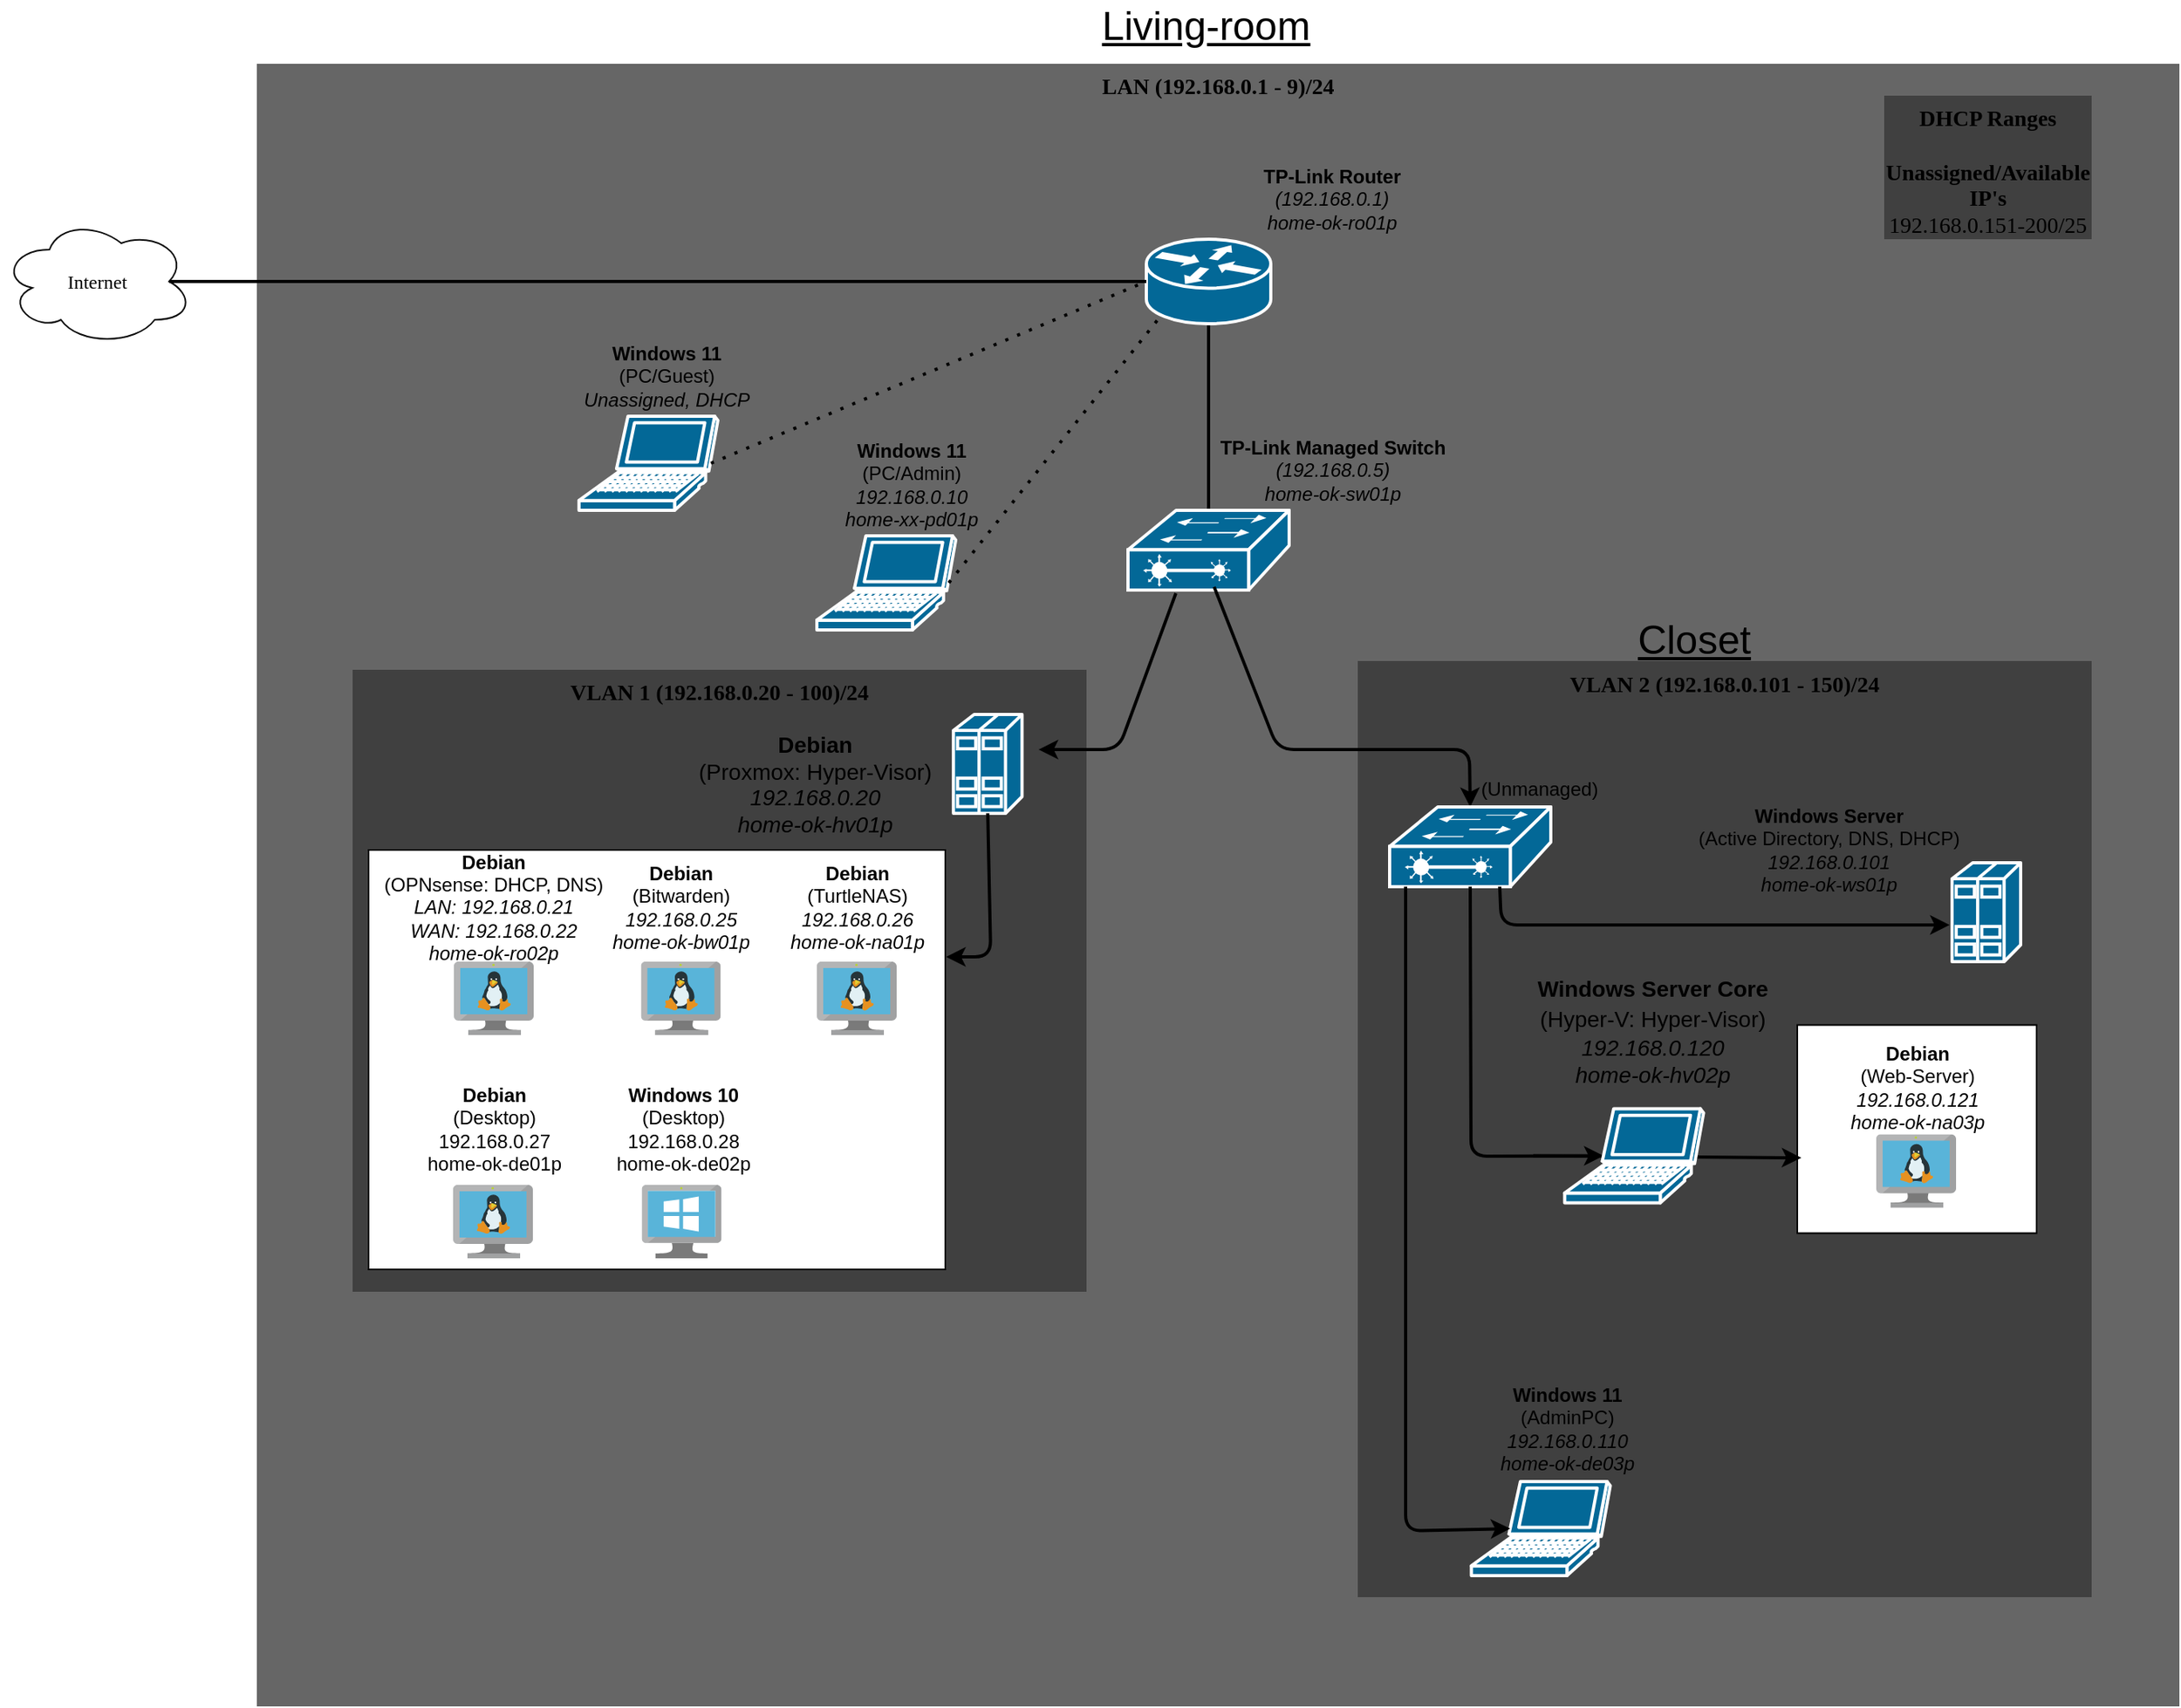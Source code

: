 <mxfile version="24.7.5">
  <diagram name="Page-1" id="c37626ed-c26b-45fb-9056-f9ebc6bb27b6">
    <mxGraphModel dx="474" dy="361" grid="1" gridSize="10" guides="1" tooltips="1" connect="1" arrows="1" fold="1" page="1" pageScale="1" pageWidth="1100" pageHeight="850" background="none" math="0" shadow="0">
      <root>
        <mxCell id="0" />
        <mxCell id="1" parent="0" />
        <mxCell id="1c7a67bf8fd3230f-83" value="LAN (192.168.0.1 - 9)/24" style="whiteSpace=wrap;html=1;rounded=0;shadow=0;comic=0;strokeWidth=1;fontFamily=Verdana;fontSize=14;fillColor=#666666;strokeColor=none;verticalAlign=top;fontStyle=1" parent="1" vertex="1">
          <mxGeometry x="510" y="460" width="1205" height="1030" as="geometry" />
        </mxCell>
        <mxCell id="1c7a67bf8fd3230f-81" value="VLAN 2 (192.168.0.101 - 150)/24" style="whiteSpace=wrap;html=1;rounded=0;shadow=0;comic=0;strokeWidth=1;fontFamily=Verdana;fontSize=14;fillColor=#404040;strokeColor=none;fontStyle=1;verticalAlign=top;" parent="1" vertex="1">
          <mxGeometry x="1200" y="834.5" width="460" height="587" as="geometry" />
        </mxCell>
        <mxCell id="1c7a67bf8fd3230f-80" value="VLAN 1 (192.168.0.20 - 100)/24" style="whiteSpace=wrap;html=1;rounded=0;shadow=0;comic=0;strokeWidth=1;fontFamily=Verdana;fontSize=14;fillColor=#404040;strokeColor=none;fontStyle=1;verticalAlign=top;" parent="1" vertex="1">
          <mxGeometry x="570" y="840" width="460" height="390" as="geometry" />
        </mxCell>
        <mxCell id="1c7a67bf8fd3230f-15" value="&lt;font color=&quot;#000000&quot;&gt;Internet&lt;/font&gt;" style="ellipse;shape=cloud;whiteSpace=wrap;html=1;rounded=0;shadow=0;comic=0;strokeWidth=1;fontFamily=Verdana;fontSize=12;fillColor=#FFFFFF;strokeColor=#0D0D0D;labelBackgroundColor=none;" parent="1" vertex="1">
          <mxGeometry x="350" y="556.5" width="120" height="80" as="geometry" />
        </mxCell>
        <mxCell id="1c7a67bf8fd3230f-55" style="edgeStyle=none;html=1;labelBackgroundColor=none;startFill=0;endArrow=none;endFill=0;strokeWidth=2;fontFamily=Verdana;fontSize=12;entryX=0.5;entryY=0;entryDx=0;entryDy=0;entryPerimeter=0;" parent="1" source="1c7a67bf8fd3230f-46" target="LNqC5kJU6h0bBcwvTaA4-3" edge="1">
          <mxGeometry relative="1" as="geometry">
            <mxPoint x="1082.96" y="650" as="targetPoint" />
          </mxGeometry>
        </mxCell>
        <mxCell id="1c7a67bf8fd3230f-46" value="" style="shape=mxgraph.cisco.routers.router;html=1;dashed=0;fillColor=#036897;strokeColor=#ffffff;strokeWidth=2;verticalLabelPosition=bottom;verticalAlign=top;rounded=0;shadow=0;comic=0;fontFamily=Verdana;fontSize=12;" parent="1" vertex="1">
          <mxGeometry x="1067.5" y="570" width="78" height="53" as="geometry" />
        </mxCell>
        <mxCell id="1c7a67bf8fd3230f-52" style="edgeStyle=none;html=1;labelBackgroundColor=none;startFill=0;endArrow=none;endFill=0;strokeWidth=2;fontFamily=Verdana;fontSize=12;exitX=0;exitY=0.5;exitDx=0;exitDy=0;exitPerimeter=0;entryX=0.875;entryY=0.5;entryDx=0;entryDy=0;entryPerimeter=0;" parent="1" source="1c7a67bf8fd3230f-46" target="1c7a67bf8fd3230f-15" edge="1">
          <mxGeometry relative="1" as="geometry">
            <mxPoint x="917.5" y="510" as="sourcePoint" />
          </mxGeometry>
        </mxCell>
        <mxCell id="LNqC5kJU6h0bBcwvTaA4-3" value="" style="shape=mxgraph.cisco.switches.layer_2_remote_switch;sketch=0;html=1;pointerEvents=1;dashed=0;fillColor=#036897;strokeColor=#ffffff;strokeWidth=2;verticalLabelPosition=bottom;verticalAlign=top;align=center;outlineConnect=0;" parent="1" vertex="1">
          <mxGeometry x="1056" y="740" width="101" height="50" as="geometry" />
        </mxCell>
        <mxCell id="LNqC5kJU6h0bBcwvTaA4-20" value="&lt;div&gt;&lt;b style=&quot;&quot;&gt;TP-Link Managed Switch&lt;/b&gt;&lt;/div&gt;&lt;i&gt;(192.168.0.5)&lt;/i&gt;&lt;div&gt;&lt;i&gt;home-ok-sw01p&lt;/i&gt;&lt;br&gt;&lt;/div&gt;" style="text;html=1;align=center;verticalAlign=middle;whiteSpace=wrap;rounded=0;" parent="1" vertex="1">
          <mxGeometry x="1109" y="690" width="150.5" height="50" as="geometry" />
        </mxCell>
        <mxCell id="LNqC5kJU6h0bBcwvTaA4-21" value="&lt;div&gt;&lt;b&gt;TP-Link Router&lt;/b&gt;&lt;/div&gt;&lt;i&gt;(192.168.0.1)&lt;/i&gt;&lt;div&gt;&lt;i&gt;home-ok-ro01p&lt;/i&gt;&lt;br&gt;&lt;/div&gt;" style="text;html=1;align=center;verticalAlign=middle;whiteSpace=wrap;rounded=0;" parent="1" vertex="1">
          <mxGeometry x="1135.25" y="520" width="98" height="50" as="geometry" />
        </mxCell>
        <mxCell id="LNqC5kJU6h0bBcwvTaA4-22" value="" style="shape=mxgraph.cisco.servers.standard_host;sketch=0;html=1;pointerEvents=1;dashed=0;fillColor=#036897;strokeColor=#ffffff;strokeWidth=2;verticalLabelPosition=bottom;verticalAlign=top;align=center;outlineConnect=0;" parent="1" vertex="1">
          <mxGeometry x="946.6" y="868" width="43" height="62" as="geometry" />
        </mxCell>
        <mxCell id="LNqC5kJU6h0bBcwvTaA4-23" value="" style="shape=mxgraph.cisco.servers.standard_host;sketch=0;html=1;pointerEvents=1;dashed=0;fillColor=#036897;strokeColor=#ffffff;strokeWidth=2;verticalLabelPosition=bottom;verticalAlign=top;align=center;outlineConnect=0;" parent="1" vertex="1">
          <mxGeometry x="1572.5" y="961" width="43" height="62" as="geometry" />
        </mxCell>
        <mxCell id="LNqC5kJU6h0bBcwvTaA4-25" value="" style="rounded=0;whiteSpace=wrap;html=1;" parent="1" vertex="1">
          <mxGeometry x="580" y="953" width="361.5" height="263" as="geometry" />
        </mxCell>
        <mxCell id="LNqC5kJU6h0bBcwvTaA4-26" value="" style="image;sketch=0;aspect=fixed;html=1;points=[];align=center;fontSize=12;image=img/lib/mscae/VM_Linux.svg;" parent="1" vertex="1">
          <mxGeometry x="750.75" y="1023" width="50" height="46" as="geometry" />
        </mxCell>
        <mxCell id="LNqC5kJU6h0bBcwvTaA4-30" value="" style="image;sketch=0;aspect=fixed;html=1;points=[];align=center;fontSize=12;image=img/lib/mscae/VirtualMachineWindows.svg;" parent="1" vertex="1">
          <mxGeometry x="751.25" y="1163" width="50" height="46" as="geometry" />
        </mxCell>
        <mxCell id="LNqC5kJU6h0bBcwvTaA4-31" value="&lt;b&gt;Debian&lt;/b&gt;&lt;div&gt;(Bitwarden)&lt;/div&gt;&lt;div&gt;&lt;i&gt;192.168.0.25&lt;/i&gt;&lt;/div&gt;&lt;div&gt;&lt;i&gt;home-ok-bw01p&lt;/i&gt;&lt;/div&gt;" style="text;html=1;align=center;verticalAlign=middle;whiteSpace=wrap;rounded=0;" parent="1" vertex="1">
          <mxGeometry x="729.25" y="966" width="94" height="46" as="geometry" />
        </mxCell>
        <mxCell id="LNqC5kJU6h0bBcwvTaA4-35" value="&lt;b&gt;Windows 10&lt;/b&gt;&lt;div&gt;(Desktop)&lt;/div&gt;&lt;div&gt;192.168.0.28&lt;/div&gt;&lt;div&gt;home-ok-de02p&lt;/div&gt;" style="text;html=1;align=center;verticalAlign=middle;whiteSpace=wrap;rounded=0;" parent="1" vertex="1">
          <mxGeometry x="731.5" y="1105" width="90.5" height="46" as="geometry" />
        </mxCell>
        <mxCell id="LNqC5kJU6h0bBcwvTaA4-38" value="" style="endArrow=classic;html=1;rounded=1;strokeWidth=2;curved=0;exitX=0.5;exitY=1;exitDx=0;exitDy=0;exitPerimeter=0;" parent="1" source="LNqC5kJU6h0bBcwvTaA4-22" edge="1">
          <mxGeometry width="50" height="50" relative="1" as="geometry">
            <mxPoint x="968" y="940" as="sourcePoint" />
            <mxPoint x="942" y="1020" as="targetPoint" />
            <Array as="points">
              <mxPoint x="970" y="1020" />
            </Array>
          </mxGeometry>
        </mxCell>
        <mxCell id="LNqC5kJU6h0bBcwvTaA4-39" value="&lt;h2 style=&quot;margin-bottom: 0px; font-size: 14px; margin-top: 11.62px;&quot;&gt;Debian&lt;/h2&gt;&lt;h2 style=&quot;margin-bottom: 0px; font-size: 14px; margin-top: 0px;&quot;&gt;&lt;font style=&quot;font-weight: normal;&quot;&gt;(Proxmox: Hyper-Visor)&lt;/font&gt;&lt;/h2&gt;&lt;h2 style=&quot;margin-bottom: 0px; font-size: 14px; margin-top: 0px;&quot;&gt;&lt;i style=&quot;font-weight: 400; background-color: initial;&quot;&gt;192.168.0.20&lt;/i&gt;&lt;/h2&gt;&lt;div&gt;&lt;i style=&quot;font-size: 14px;&quot;&gt;home-ok-hv01p&lt;/i&gt;&lt;i style=&quot;font-weight: 400; background-color: initial;&quot;&gt;&lt;br&gt;&lt;/i&gt;&lt;/div&gt;" style="text;html=1;align=center;verticalAlign=middle;whiteSpace=wrap;rounded=0;" parent="1" vertex="1">
          <mxGeometry x="760" y="886" width="200" height="40" as="geometry" />
        </mxCell>
        <mxCell id="LNqC5kJU6h0bBcwvTaA4-41" value="" style="image;sketch=0;aspect=fixed;html=1;points=[];align=center;fontSize=12;image=img/lib/mscae/VM_Linux.svg;" parent="1" vertex="1">
          <mxGeometry x="633.5" y="1023" width="50" height="46" as="geometry" />
        </mxCell>
        <mxCell id="LNqC5kJU6h0bBcwvTaA4-42" value="&lt;b&gt;Debian&lt;/b&gt;&lt;div&gt;(OPNsense: DHCP, DNS)&lt;/div&gt;&lt;div&gt;&lt;i&gt;LAN: 192.168.0.21&lt;/i&gt;&lt;/div&gt;&lt;div&gt;&lt;i&gt;WAN: 192.168.0.22&lt;/i&gt;&lt;/div&gt;&lt;div&gt;&lt;i&gt;home-ok-ro02p&lt;/i&gt;&lt;/div&gt;" style="text;html=1;align=center;verticalAlign=middle;whiteSpace=wrap;rounded=0;" parent="1" vertex="1">
          <mxGeometry x="583" y="966" width="151" height="46" as="geometry" />
        </mxCell>
        <mxCell id="LNqC5kJU6h0bBcwvTaA4-43" value="&lt;b&gt;Debian&lt;/b&gt;&lt;div&gt;(TurtleNAS)&lt;/div&gt;&lt;div&gt;&lt;i&gt;192.168.0.26&lt;/i&gt;&lt;/div&gt;&lt;div&gt;&lt;i&gt;home-ok-na01p&lt;/i&gt;&lt;/div&gt;" style="text;html=1;align=center;verticalAlign=middle;whiteSpace=wrap;rounded=0;" parent="1" vertex="1">
          <mxGeometry x="840" y="966" width="93" height="46" as="geometry" />
        </mxCell>
        <mxCell id="LNqC5kJU6h0bBcwvTaA4-44" value="" style="image;sketch=0;aspect=fixed;html=1;points=[];align=center;fontSize=12;image=img/lib/mscae/VM_Linux.svg;" parent="1" vertex="1">
          <mxGeometry x="861" y="1023" width="50" height="46" as="geometry" />
        </mxCell>
        <mxCell id="LNqC5kJU6h0bBcwvTaA4-45" value="&lt;b&gt;Debian&lt;/b&gt;&lt;div&gt;(Desktop)&lt;/div&gt;&lt;div&gt;192.168.0.27&lt;/div&gt;&lt;div&gt;home-ok-de01p&lt;/div&gt;" style="text;html=1;align=center;verticalAlign=middle;whiteSpace=wrap;rounded=0;" parent="1" vertex="1">
          <mxGeometry x="611.5" y="1105" width="94" height="46" as="geometry" />
        </mxCell>
        <mxCell id="LNqC5kJU6h0bBcwvTaA4-46" value="" style="image;sketch=0;aspect=fixed;html=1;points=[];align=center;fontSize=12;image=img/lib/mscae/VM_Linux.svg;" parent="1" vertex="1">
          <mxGeometry x="633" y="1163" width="50" height="46" as="geometry" />
        </mxCell>
        <mxCell id="LNqC5kJU6h0bBcwvTaA4-48" value="" style="endArrow=classic;html=1;rounded=1;strokeWidth=2;curved=0;" parent="1" edge="1">
          <mxGeometry width="50" height="50" relative="1" as="geometry">
            <mxPoint x="1086" y="792" as="sourcePoint" />
            <mxPoint x="1000" y="890" as="targetPoint" />
            <Array as="points">
              <mxPoint x="1050" y="890" />
            </Array>
          </mxGeometry>
        </mxCell>
        <mxCell id="LNqC5kJU6h0bBcwvTaA4-49" value="" style="shape=mxgraph.cisco.computers_and_peripherals.laptop;sketch=0;html=1;pointerEvents=1;dashed=0;fillColor=#036897;strokeColor=#ffffff;strokeWidth=2;verticalLabelPosition=bottom;verticalAlign=top;align=center;outlineConnect=0;" parent="1" vertex="1">
          <mxGeometry x="711.9" y="681" width="87.05" height="59" as="geometry" />
        </mxCell>
        <mxCell id="LNqC5kJU6h0bBcwvTaA4-51" value="" style="endArrow=classic;html=1;rounded=1;strokeWidth=2;curved=0;entryX=0.5;entryY=0;entryDx=0;entryDy=0;entryPerimeter=0;" parent="1" target="LNqC5kJU6h0bBcwvTaA4-63" edge="1">
          <mxGeometry width="50" height="50" relative="1" as="geometry">
            <mxPoint x="1110" y="788" as="sourcePoint" />
            <mxPoint x="1040" y="890" as="targetPoint" />
            <Array as="points">
              <mxPoint x="1150" y="890" />
              <mxPoint x="1270" y="890" />
            </Array>
          </mxGeometry>
        </mxCell>
        <mxCell id="LNqC5kJU6h0bBcwvTaA4-52" value="&lt;b&gt;Windows 11&lt;br&gt;&lt;/b&gt;(PC/Guest)&lt;div&gt;&lt;i&gt;Unassigned, DHCP&lt;/i&gt;&lt;/div&gt;" style="text;html=1;align=center;verticalAlign=middle;whiteSpace=wrap;rounded=0;" parent="1" vertex="1">
          <mxGeometry x="705.5" y="641" width="121.9" height="30" as="geometry" />
        </mxCell>
        <mxCell id="LNqC5kJU6h0bBcwvTaA4-53" value="&lt;b&gt;Windows Server&lt;/b&gt;&lt;div&gt;(Active Directory, DNS, DHCP&lt;span style=&quot;background-color: initial;&quot;&gt;)&lt;/span&gt;&lt;/div&gt;&lt;div&gt;&lt;i&gt;192.168.0.101&lt;/i&gt;&lt;/div&gt;&lt;div&gt;&lt;i&gt;home-ok-ws01p&lt;/i&gt;&lt;/div&gt;" style="text;html=1;align=center;verticalAlign=middle;whiteSpace=wrap;rounded=0;" parent="1" vertex="1">
          <mxGeometry x="1410" y="930" width="171" height="46" as="geometry" />
        </mxCell>
        <mxCell id="LNqC5kJU6h0bBcwvTaA4-57" value="&lt;h2 style=&quot;margin-bottom: 1.94px; font-size: 14px;&quot;&gt;&lt;font style=&quot;font-size: 14px;&quot;&gt;Windows Server Core&lt;/font&gt;&lt;/h2&gt;&lt;h2 style=&quot;margin-bottom: 1.94px; font-size: 14px; margin-top: 0px;&quot;&gt;&lt;font style=&quot;font-weight: normal; font-size: 14px;&quot;&gt;(Hyper-V: Hyper-Visor)&lt;/font&gt;&lt;/h2&gt;&lt;div style=&quot;font-size: 14px;&quot;&gt;&lt;font style=&quot;font-size: 14px;&quot;&gt;&lt;i&gt;192.168.0.120&lt;/i&gt;&lt;/font&gt;&lt;/div&gt;&lt;div style=&quot;font-size: 14px;&quot;&gt;&lt;font style=&quot;font-size: 14px;&quot;&gt;&lt;i&gt;home-ok-hv02p&lt;/i&gt;&lt;/font&gt;&lt;/div&gt;" style="text;html=1;align=center;verticalAlign=middle;whiteSpace=wrap;rounded=0;" parent="1" vertex="1">
          <mxGeometry x="1284.97" y="1036.25" width="200" height="49" as="geometry" />
        </mxCell>
        <mxCell id="LNqC5kJU6h0bBcwvTaA4-58" value="" style="rounded=0;whiteSpace=wrap;html=1;" parent="1" vertex="1">
          <mxGeometry x="1475.5" y="1062.75" width="150" height="130.5" as="geometry" />
        </mxCell>
        <mxCell id="LNqC5kJU6h0bBcwvTaA4-59" value="&lt;b&gt;Debian&lt;/b&gt;&lt;div&gt;(Web-Server)&lt;/div&gt;&lt;div&gt;&lt;i&gt;192.168.0.121&lt;/i&gt;&lt;/div&gt;&lt;div&gt;&lt;i&gt;home-ok-na03p&lt;/i&gt;&lt;/div&gt;" style="text;html=1;align=center;verticalAlign=middle;whiteSpace=wrap;rounded=0;" parent="1" vertex="1">
          <mxGeometry x="1505.5" y="1078.75" width="90" height="46" as="geometry" />
        </mxCell>
        <mxCell id="LNqC5kJU6h0bBcwvTaA4-60" value="" style="image;sketch=0;aspect=fixed;html=1;points=[];align=center;fontSize=12;image=img/lib/mscae/VM_Linux.svg;" parent="1" vertex="1">
          <mxGeometry x="1525" y="1131.25" width="50" height="46" as="geometry" />
        </mxCell>
        <mxCell id="LNqC5kJU6h0bBcwvTaA4-61" value="" style="endArrow=classic;html=1;rounded=0;strokeWidth=2;entryX=0.017;entryY=0.638;entryDx=0;entryDy=0;entryPerimeter=0;" parent="1" target="LNqC5kJU6h0bBcwvTaA4-58" edge="1">
          <mxGeometry width="50" height="50" relative="1" as="geometry">
            <mxPoint x="1310" y="1144.75" as="sourcePoint" />
            <mxPoint x="1458" y="1143.75" as="targetPoint" />
          </mxGeometry>
        </mxCell>
        <mxCell id="LNqC5kJU6h0bBcwvTaA4-63" value="" style="shape=mxgraph.cisco.switches.layer_2_remote_switch;sketch=0;html=1;pointerEvents=1;dashed=0;fillColor=#036897;strokeColor=#ffffff;strokeWidth=2;verticalLabelPosition=bottom;verticalAlign=top;align=center;outlineConnect=0;" parent="1" vertex="1">
          <mxGeometry x="1220" y="926" width="101" height="50" as="geometry" />
        </mxCell>
        <mxCell id="LNqC5kJU6h0bBcwvTaA4-65" value="" style="endArrow=classic;html=1;rounded=1;exitX=0.5;exitY=1;exitDx=0;exitDy=0;exitPerimeter=0;strokeWidth=2;curved=0;entryX=0.28;entryY=0.5;entryDx=0;entryDy=0;entryPerimeter=0;" parent="1" source="LNqC5kJU6h0bBcwvTaA4-63" target="LNqC5kJU6h0bBcwvTaA4-121" edge="1">
          <mxGeometry width="50" height="50" relative="1" as="geometry">
            <mxPoint x="1400" y="990" as="sourcePoint" />
            <mxPoint x="1594" y="1108" as="targetPoint" />
            <Array as="points">
              <mxPoint x="1271" y="1145" />
            </Array>
          </mxGeometry>
        </mxCell>
        <mxCell id="LNqC5kJU6h0bBcwvTaA4-67" value="" style="endArrow=classic;html=1;rounded=1;exitX=0.5;exitY=1;exitDx=0;exitDy=0;exitPerimeter=0;strokeWidth=2;curved=0;" parent="1" edge="1">
          <mxGeometry width="50" height="50" relative="1" as="geometry">
            <mxPoint x="1289" y="976" as="sourcePoint" />
            <mxPoint x="1571" y="1000" as="targetPoint" />
            <Array as="points">
              <mxPoint x="1290" y="1000" />
            </Array>
          </mxGeometry>
        </mxCell>
        <mxCell id="LNqC5kJU6h0bBcwvTaA4-70" value="" style="shape=mxgraph.cisco.computers_and_peripherals.laptop;sketch=0;html=1;pointerEvents=1;dashed=0;fillColor=#036897;strokeColor=#ffffff;strokeWidth=2;verticalLabelPosition=bottom;verticalAlign=top;align=center;outlineConnect=0;" parent="1" vertex="1">
          <mxGeometry x="1271.24" y="1349" width="87.05" height="59" as="geometry" />
        </mxCell>
        <mxCell id="LNqC5kJU6h0bBcwvTaA4-72" value="" style="endArrow=classic;html=1;rounded=1;strokeWidth=2;curved=0;entryX=0.28;entryY=0.5;entryDx=0;entryDy=0;entryPerimeter=0;" parent="1" target="LNqC5kJU6h0bBcwvTaA4-70" edge="1">
          <mxGeometry width="50" height="50" relative="1" as="geometry">
            <mxPoint x="1230" y="976" as="sourcePoint" />
            <mxPoint x="1330" y="1380" as="targetPoint" />
            <Array as="points">
              <mxPoint x="1230" y="1380" />
            </Array>
          </mxGeometry>
        </mxCell>
        <mxCell id="LNqC5kJU6h0bBcwvTaA4-76" value="(Unmanaged)" style="text;html=1;align=center;verticalAlign=middle;whiteSpace=wrap;rounded=0;" parent="1" vertex="1">
          <mxGeometry x="1278" y="900" width="72" height="30" as="geometry" />
        </mxCell>
        <mxCell id="LNqC5kJU6h0bBcwvTaA4-120" value="&lt;b&gt;Windows 11&lt;/b&gt;&lt;div&gt;&lt;span style=&quot;background-color: initial;&quot;&gt;(AdminPC)&lt;/span&gt;&lt;/div&gt;&lt;div&gt;&lt;i style=&quot;background-color: initial;&quot;&gt;192.168.0.110&lt;/i&gt;&lt;br&gt;&lt;/div&gt;&lt;div&gt;&lt;i&gt;home-ok-de03p&lt;/i&gt;&lt;/div&gt;" style="text;html=1;align=center;verticalAlign=middle;whiteSpace=wrap;rounded=0;" parent="1" vertex="1">
          <mxGeometry x="1245.77" y="1293" width="171" height="46" as="geometry" />
        </mxCell>
        <mxCell id="LNqC5kJU6h0bBcwvTaA4-121" value="" style="shape=mxgraph.cisco.computers_and_peripherals.laptop;sketch=0;html=1;pointerEvents=1;dashed=0;fillColor=#036897;strokeColor=#ffffff;strokeWidth=2;verticalLabelPosition=bottom;verticalAlign=top;align=center;outlineConnect=0;" parent="1" vertex="1">
          <mxGeometry x="1329.72" y="1115.25" width="87.05" height="59" as="geometry" />
        </mxCell>
        <mxCell id="LNqC5kJU6h0bBcwvTaA4-123" value="DHCP Ranges&lt;div&gt;&lt;br&gt;&lt;/div&gt;&lt;div&gt;&lt;span style=&quot;background-color: initial;&quot;&gt;Unassigned/Available IP&#39;s&lt;/span&gt;&lt;/div&gt;&lt;div&gt;&lt;span style=&quot;font-weight: 400;&quot;&gt;192.168.0.151-200/25&lt;/span&gt;&lt;/div&gt;" style="whiteSpace=wrap;html=1;rounded=0;shadow=0;comic=0;strokeWidth=1;fontFamily=Verdana;fontSize=14;fillColor=#404040;strokeColor=none;fontStyle=1;verticalAlign=top;" parent="1" vertex="1">
          <mxGeometry x="1530" y="480" width="130" height="90" as="geometry" />
        </mxCell>
        <mxCell id="LNqC5kJU6h0bBcwvTaA4-125" value="Living-room" style="text;html=1;align=center;verticalAlign=middle;whiteSpace=wrap;rounded=0;fontStyle=4;fontSize=25;" parent="1" vertex="1">
          <mxGeometry x="900" y="420" width="410" height="30" as="geometry" />
        </mxCell>
        <mxCell id="LNqC5kJU6h0bBcwvTaA4-126" value="Closet" style="text;html=1;align=center;verticalAlign=middle;whiteSpace=wrap;rounded=0;fontStyle=4;fontSize=25;" parent="1" vertex="1">
          <mxGeometry x="1205.5" y="804.5" width="410" height="30" as="geometry" />
        </mxCell>
        <mxCell id="LNqC5kJU6h0bBcwvTaA4-131" value="" style="shape=mxgraph.cisco.computers_and_peripherals.laptop;sketch=0;html=1;pointerEvents=1;dashed=0;fillColor=#036897;strokeColor=#ffffff;strokeWidth=2;verticalLabelPosition=bottom;verticalAlign=top;align=center;outlineConnect=0;" parent="1" vertex="1">
          <mxGeometry x="861" y="756" width="87.05" height="59" as="geometry" />
        </mxCell>
        <mxCell id="LNqC5kJU6h0bBcwvTaA4-132" value="&lt;b&gt;Windows 11&lt;br&gt;&lt;/b&gt;(PC/Admin)&lt;div&gt;&lt;i&gt;192.168.0.10&lt;/i&gt;&lt;/div&gt;&lt;div&gt;&lt;i&gt;home-xx-pd01p&lt;/i&gt;&lt;/div&gt;" style="text;html=1;align=center;verticalAlign=middle;whiteSpace=wrap;rounded=0;" parent="1" vertex="1">
          <mxGeometry x="866" y="709" width="109.1" height="30" as="geometry" />
        </mxCell>
        <mxCell id="LNqC5kJU6h0bBcwvTaA4-134" value="" style="endArrow=none;dashed=1;html=1;dashPattern=1 3;strokeWidth=2;rounded=0;exitX=0.95;exitY=0.5;exitDx=0;exitDy=0;exitPerimeter=0;entryX=0.12;entryY=0.9;entryDx=0;entryDy=0;entryPerimeter=0;" parent="1" source="LNqC5kJU6h0bBcwvTaA4-131" target="1c7a67bf8fd3230f-46" edge="1">
          <mxGeometry width="50" height="50" relative="1" as="geometry">
            <mxPoint x="1060" y="890" as="sourcePoint" />
            <mxPoint x="1110" y="840" as="targetPoint" />
          </mxGeometry>
        </mxCell>
        <mxCell id="LNqC5kJU6h0bBcwvTaA4-135" value="" style="endArrow=none;dashed=1;html=1;dashPattern=1 3;strokeWidth=2;rounded=0;exitX=0.95;exitY=0.5;exitDx=0;exitDy=0;exitPerimeter=0;entryX=0;entryY=0.5;entryDx=0;entryDy=0;entryPerimeter=0;" parent="1" source="LNqC5kJU6h0bBcwvTaA4-49" target="1c7a67bf8fd3230f-46" edge="1">
          <mxGeometry width="50" height="50" relative="1" as="geometry">
            <mxPoint x="1060" y="890" as="sourcePoint" />
            <mxPoint x="1110" y="840" as="targetPoint" />
          </mxGeometry>
        </mxCell>
      </root>
    </mxGraphModel>
  </diagram>
</mxfile>
